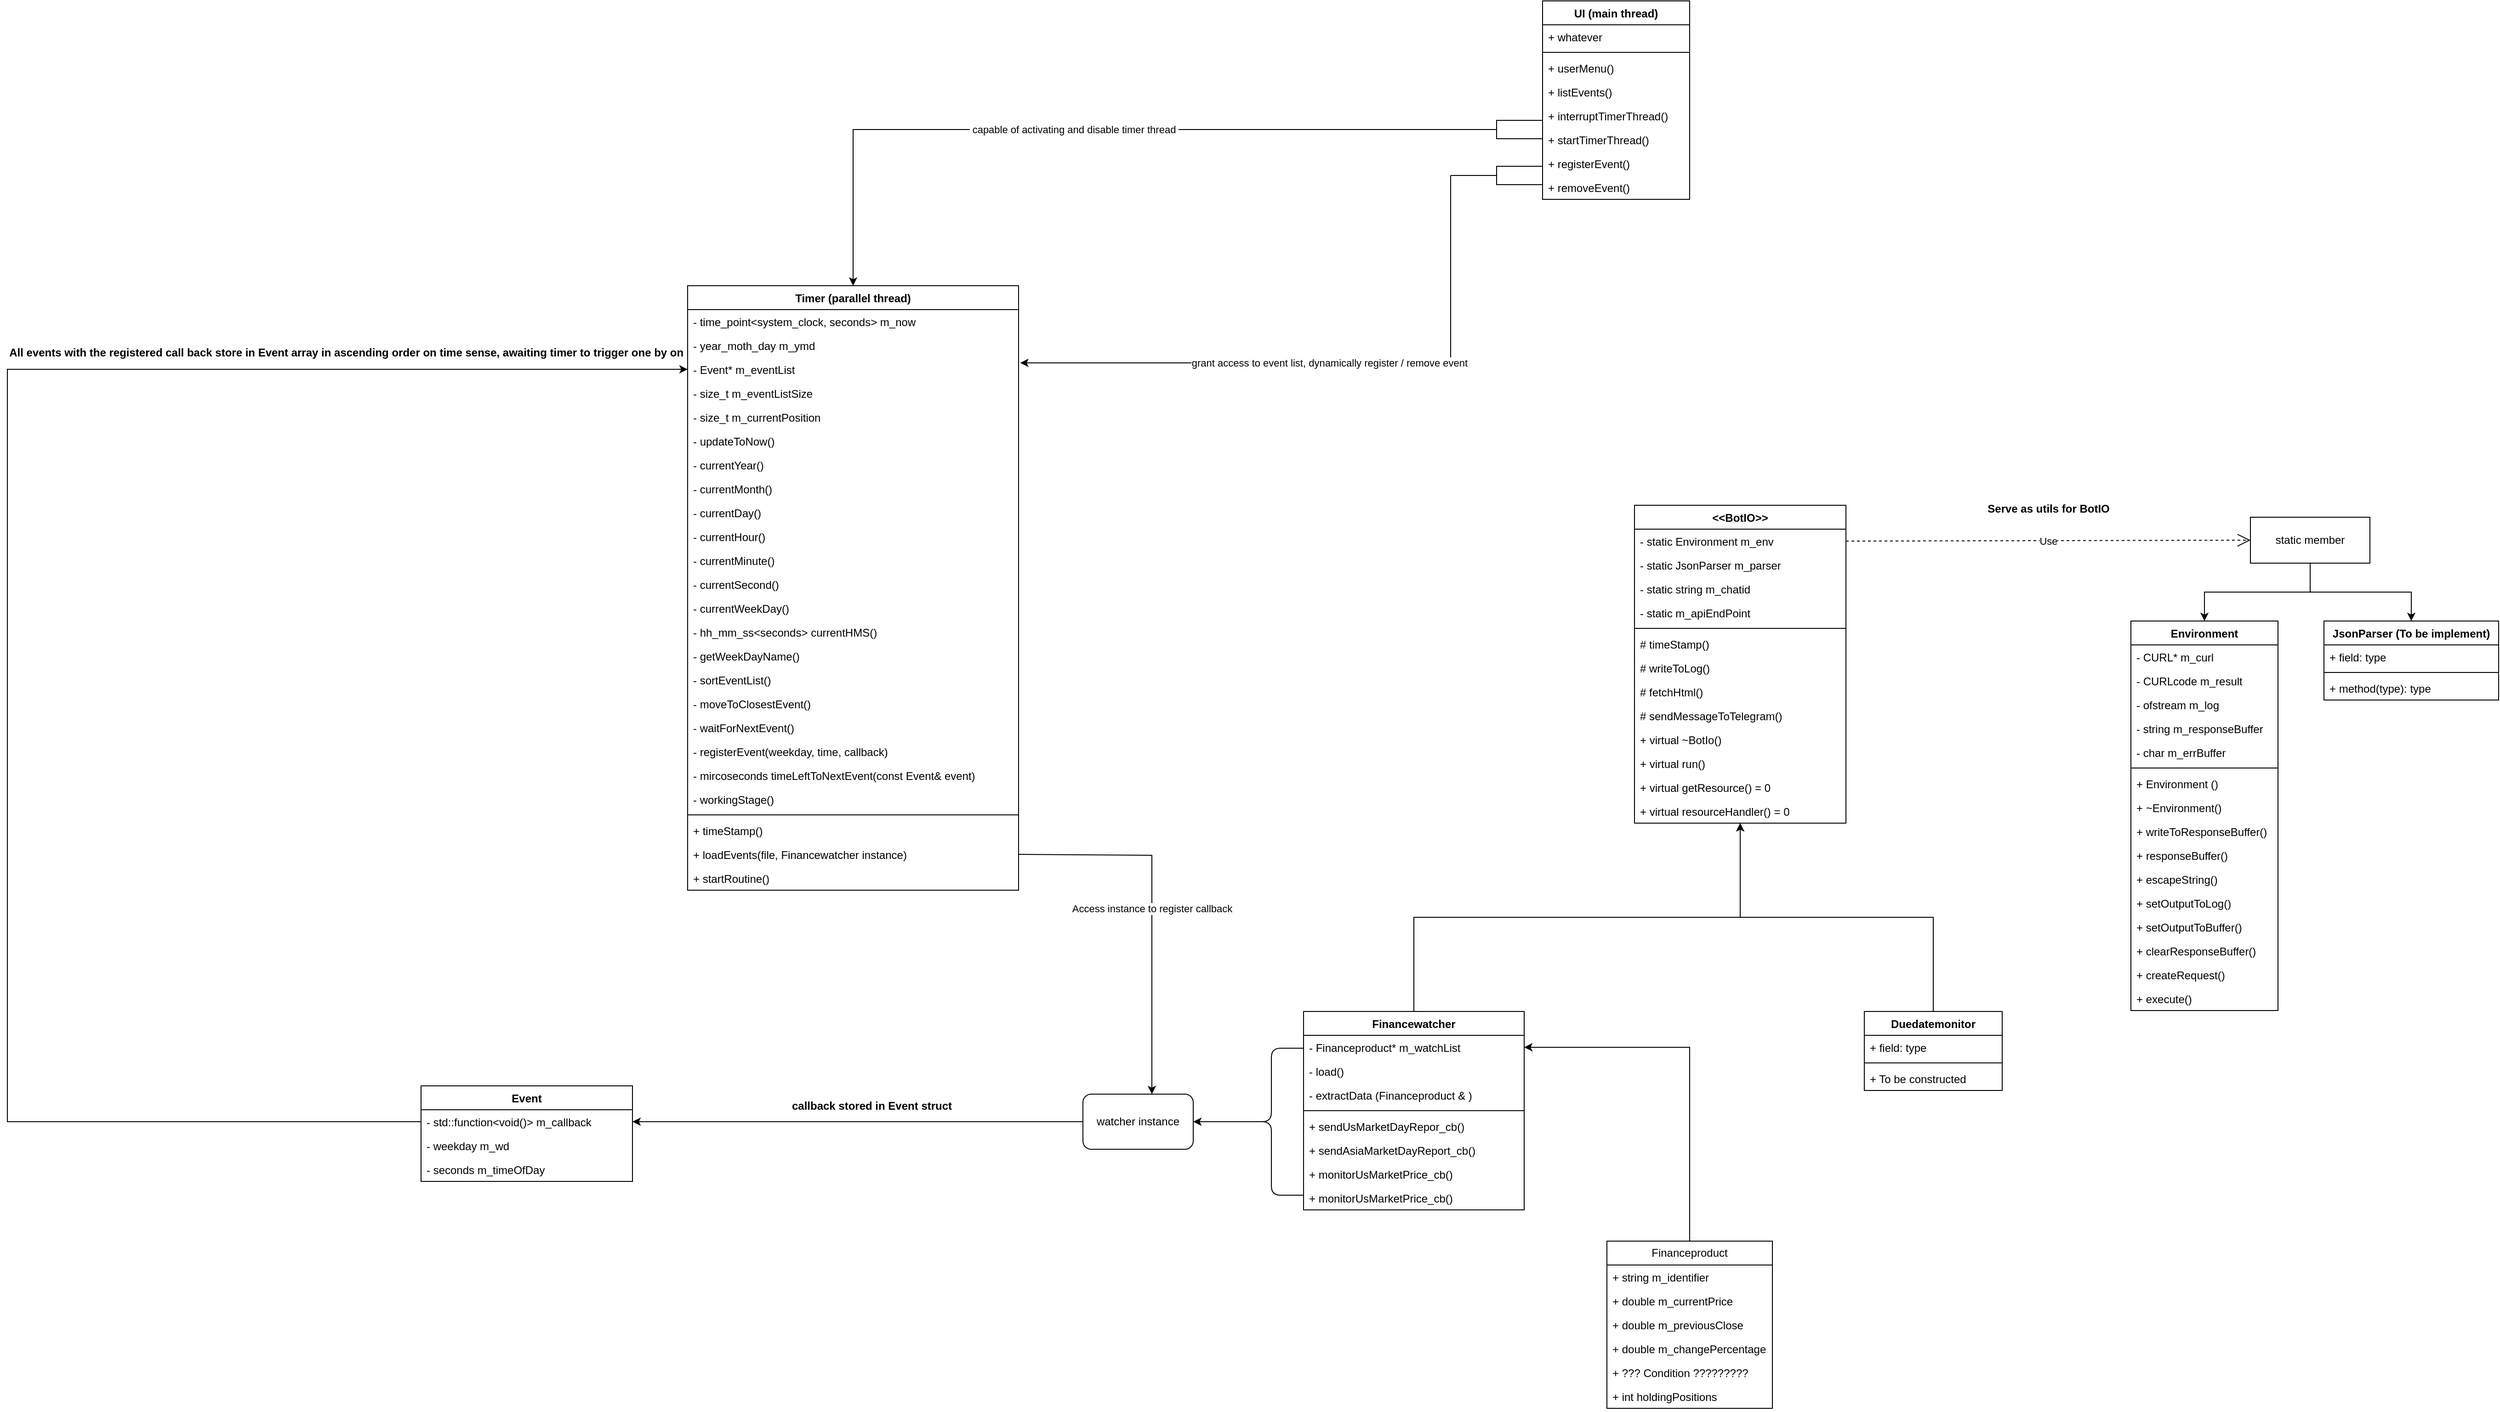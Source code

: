 <mxfile version="21.1.7" type="device">
  <diagram name="Page-1" id="5J5VVOAlKyY7EiWgytS0">
    <mxGraphModel dx="4097" dy="2203" grid="1" gridSize="10" guides="1" tooltips="1" connect="1" arrows="1" fold="1" page="1" pageScale="1" pageWidth="850" pageHeight="1100" math="0" shadow="0">
      <root>
        <mxCell id="0" />
        <mxCell id="1" parent="0" />
        <mxCell id="GTCVx5229nEYQYkFBvmk-1" value="" style="edgeStyle=orthogonalEdgeStyle;rounded=0;orthogonalLoop=1;jettySize=auto;html=1;startArrow=classic;startFill=1;endArrow=none;endFill=0;entryX=0.5;entryY=0;entryDx=0;entryDy=0;exitX=0.5;exitY=1;exitDx=0;exitDy=0;" edge="1" parent="1" source="GTCVx5229nEYQYkFBvmk-2" target="GTCVx5229nEYQYkFBvmk-48">
          <mxGeometry relative="1" as="geometry" />
        </mxCell>
        <mxCell id="GTCVx5229nEYQYkFBvmk-2" value="&amp;lt;&amp;lt;BotIO&amp;gt;&amp;gt;" style="swimlane;fontStyle=1;align=center;verticalAlign=top;childLayout=stackLayout;horizontal=1;startSize=26;horizontalStack=0;resizeParent=1;resizeParentMax=0;resizeLast=0;collapsible=1;marginBottom=0;whiteSpace=wrap;html=1;" vertex="1" parent="1">
          <mxGeometry x="1910" y="1029" width="230" height="346" as="geometry" />
        </mxCell>
        <mxCell id="GTCVx5229nEYQYkFBvmk-3" value="- static Environment m_env" style="text;strokeColor=none;fillColor=none;align=left;verticalAlign=top;spacingLeft=4;spacingRight=4;overflow=hidden;rotatable=0;points=[[0,0.5],[1,0.5]];portConstraint=eastwest;whiteSpace=wrap;html=1;" vertex="1" parent="GTCVx5229nEYQYkFBvmk-2">
          <mxGeometry y="26" width="230" height="26" as="geometry" />
        </mxCell>
        <mxCell id="GTCVx5229nEYQYkFBvmk-4" value="- static JsonParser m_parser" style="text;strokeColor=none;fillColor=none;align=left;verticalAlign=top;spacingLeft=4;spacingRight=4;overflow=hidden;rotatable=0;points=[[0,0.5],[1,0.5]];portConstraint=eastwest;whiteSpace=wrap;html=1;" vertex="1" parent="GTCVx5229nEYQYkFBvmk-2">
          <mxGeometry y="52" width="230" height="26" as="geometry" />
        </mxCell>
        <mxCell id="GTCVx5229nEYQYkFBvmk-5" value="- static string m_chatid" style="text;strokeColor=none;fillColor=none;align=left;verticalAlign=top;spacingLeft=4;spacingRight=4;overflow=hidden;rotatable=0;points=[[0,0.5],[1,0.5]];portConstraint=eastwest;whiteSpace=wrap;html=1;" vertex="1" parent="GTCVx5229nEYQYkFBvmk-2">
          <mxGeometry y="78" width="230" height="26" as="geometry" />
        </mxCell>
        <mxCell id="GTCVx5229nEYQYkFBvmk-6" value="- static m_apiEndPoint" style="text;strokeColor=none;fillColor=none;align=left;verticalAlign=top;spacingLeft=4;spacingRight=4;overflow=hidden;rotatable=0;points=[[0,0.5],[1,0.5]];portConstraint=eastwest;whiteSpace=wrap;html=1;" vertex="1" parent="GTCVx5229nEYQYkFBvmk-2">
          <mxGeometry y="104" width="230" height="26" as="geometry" />
        </mxCell>
        <mxCell id="GTCVx5229nEYQYkFBvmk-7" value="" style="line;strokeWidth=1;fillColor=none;align=left;verticalAlign=middle;spacingTop=-1;spacingLeft=3;spacingRight=3;rotatable=0;labelPosition=right;points=[];portConstraint=eastwest;strokeColor=inherit;" vertex="1" parent="GTCVx5229nEYQYkFBvmk-2">
          <mxGeometry y="130" width="230" height="8" as="geometry" />
        </mxCell>
        <mxCell id="GTCVx5229nEYQYkFBvmk-8" value="# timeStamp()" style="text;strokeColor=none;fillColor=none;align=left;verticalAlign=top;spacingLeft=4;spacingRight=4;overflow=hidden;rotatable=0;points=[[0,0.5],[1,0.5]];portConstraint=eastwest;whiteSpace=wrap;html=1;" vertex="1" parent="GTCVx5229nEYQYkFBvmk-2">
          <mxGeometry y="138" width="230" height="26" as="geometry" />
        </mxCell>
        <mxCell id="GTCVx5229nEYQYkFBvmk-9" value="# writeToLog()" style="text;strokeColor=none;fillColor=none;align=left;verticalAlign=top;spacingLeft=4;spacingRight=4;overflow=hidden;rotatable=0;points=[[0,0.5],[1,0.5]];portConstraint=eastwest;whiteSpace=wrap;html=1;" vertex="1" parent="GTCVx5229nEYQYkFBvmk-2">
          <mxGeometry y="164" width="230" height="26" as="geometry" />
        </mxCell>
        <mxCell id="GTCVx5229nEYQYkFBvmk-10" value="# fetchHtml()" style="text;strokeColor=none;fillColor=none;align=left;verticalAlign=top;spacingLeft=4;spacingRight=4;overflow=hidden;rotatable=0;points=[[0,0.5],[1,0.5]];portConstraint=eastwest;whiteSpace=wrap;html=1;" vertex="1" parent="GTCVx5229nEYQYkFBvmk-2">
          <mxGeometry y="190" width="230" height="26" as="geometry" />
        </mxCell>
        <mxCell id="GTCVx5229nEYQYkFBvmk-11" value="# sendMessageToTelegram()" style="text;strokeColor=none;fillColor=none;align=left;verticalAlign=top;spacingLeft=4;spacingRight=4;overflow=hidden;rotatable=0;points=[[0,0.5],[1,0.5]];portConstraint=eastwest;whiteSpace=wrap;html=1;" vertex="1" parent="GTCVx5229nEYQYkFBvmk-2">
          <mxGeometry y="216" width="230" height="26" as="geometry" />
        </mxCell>
        <mxCell id="GTCVx5229nEYQYkFBvmk-12" value="+ virtual ~BotIo()" style="text;strokeColor=none;fillColor=none;align=left;verticalAlign=top;spacingLeft=4;spacingRight=4;overflow=hidden;rotatable=0;points=[[0,0.5],[1,0.5]];portConstraint=eastwest;whiteSpace=wrap;html=1;" vertex="1" parent="GTCVx5229nEYQYkFBvmk-2">
          <mxGeometry y="242" width="230" height="26" as="geometry" />
        </mxCell>
        <mxCell id="GTCVx5229nEYQYkFBvmk-13" value="+ virtual run()" style="text;strokeColor=none;fillColor=none;align=left;verticalAlign=top;spacingLeft=4;spacingRight=4;overflow=hidden;rotatable=0;points=[[0,0.5],[1,0.5]];portConstraint=eastwest;whiteSpace=wrap;html=1;" vertex="1" parent="GTCVx5229nEYQYkFBvmk-2">
          <mxGeometry y="268" width="230" height="26" as="geometry" />
        </mxCell>
        <mxCell id="GTCVx5229nEYQYkFBvmk-14" value="+ virtual getResource() = 0" style="text;strokeColor=none;fillColor=none;align=left;verticalAlign=top;spacingLeft=4;spacingRight=4;overflow=hidden;rotatable=0;points=[[0,0.5],[1,0.5]];portConstraint=eastwest;whiteSpace=wrap;html=1;" vertex="1" parent="GTCVx5229nEYQYkFBvmk-2">
          <mxGeometry y="294" width="230" height="26" as="geometry" />
        </mxCell>
        <mxCell id="GTCVx5229nEYQYkFBvmk-15" value="+ virtual resourceHandler() = 0" style="text;strokeColor=none;fillColor=none;align=left;verticalAlign=top;spacingLeft=4;spacingRight=4;overflow=hidden;rotatable=0;points=[[0,0.5],[1,0.5]];portConstraint=eastwest;whiteSpace=wrap;html=1;" vertex="1" parent="GTCVx5229nEYQYkFBvmk-2">
          <mxGeometry y="320" width="230" height="26" as="geometry" />
        </mxCell>
        <mxCell id="GTCVx5229nEYQYkFBvmk-16" value="JsonParser (To be implement)" style="swimlane;fontStyle=1;align=center;verticalAlign=top;childLayout=stackLayout;horizontal=1;startSize=26;horizontalStack=0;resizeParent=1;resizeParentMax=0;resizeLast=0;collapsible=1;marginBottom=0;whiteSpace=wrap;html=1;" vertex="1" parent="1">
          <mxGeometry x="2660" y="1155" width="190" height="86" as="geometry" />
        </mxCell>
        <mxCell id="GTCVx5229nEYQYkFBvmk-17" value="+ field: type" style="text;strokeColor=none;fillColor=none;align=left;verticalAlign=top;spacingLeft=4;spacingRight=4;overflow=hidden;rotatable=0;points=[[0,0.5],[1,0.5]];portConstraint=eastwest;whiteSpace=wrap;html=1;" vertex="1" parent="GTCVx5229nEYQYkFBvmk-16">
          <mxGeometry y="26" width="190" height="26" as="geometry" />
        </mxCell>
        <mxCell id="GTCVx5229nEYQYkFBvmk-18" value="" style="line;strokeWidth=1;fillColor=none;align=left;verticalAlign=middle;spacingTop=-1;spacingLeft=3;spacingRight=3;rotatable=0;labelPosition=right;points=[];portConstraint=eastwest;strokeColor=inherit;" vertex="1" parent="GTCVx5229nEYQYkFBvmk-16">
          <mxGeometry y="52" width="190" height="8" as="geometry" />
        </mxCell>
        <mxCell id="GTCVx5229nEYQYkFBvmk-19" value="+ method(type): type" style="text;strokeColor=none;fillColor=none;align=left;verticalAlign=top;spacingLeft=4;spacingRight=4;overflow=hidden;rotatable=0;points=[[0,0.5],[1,0.5]];portConstraint=eastwest;whiteSpace=wrap;html=1;" vertex="1" parent="GTCVx5229nEYQYkFBvmk-16">
          <mxGeometry y="60" width="190" height="26" as="geometry" />
        </mxCell>
        <mxCell id="GTCVx5229nEYQYkFBvmk-20" value="Environment" style="swimlane;fontStyle=1;align=center;verticalAlign=top;childLayout=stackLayout;horizontal=1;startSize=26;horizontalStack=0;resizeParent=1;resizeParentMax=0;resizeLast=0;collapsible=1;marginBottom=0;whiteSpace=wrap;html=1;" vertex="1" parent="1">
          <mxGeometry x="2450" y="1155" width="160" height="424" as="geometry" />
        </mxCell>
        <mxCell id="GTCVx5229nEYQYkFBvmk-21" value="- CURL* m_curl" style="text;strokeColor=none;fillColor=none;align=left;verticalAlign=top;spacingLeft=4;spacingRight=4;overflow=hidden;rotatable=0;points=[[0,0.5],[1,0.5]];portConstraint=eastwest;whiteSpace=wrap;html=1;" vertex="1" parent="GTCVx5229nEYQYkFBvmk-20">
          <mxGeometry y="26" width="160" height="26" as="geometry" />
        </mxCell>
        <mxCell id="GTCVx5229nEYQYkFBvmk-22" value="- CURLcode m_result" style="text;strokeColor=none;fillColor=none;align=left;verticalAlign=top;spacingLeft=4;spacingRight=4;overflow=hidden;rotatable=0;points=[[0,0.5],[1,0.5]];portConstraint=eastwest;whiteSpace=wrap;html=1;" vertex="1" parent="GTCVx5229nEYQYkFBvmk-20">
          <mxGeometry y="52" width="160" height="26" as="geometry" />
        </mxCell>
        <mxCell id="GTCVx5229nEYQYkFBvmk-23" value="- ofstream m_log" style="text;strokeColor=none;fillColor=none;align=left;verticalAlign=top;spacingLeft=4;spacingRight=4;overflow=hidden;rotatable=0;points=[[0,0.5],[1,0.5]];portConstraint=eastwest;whiteSpace=wrap;html=1;" vertex="1" parent="GTCVx5229nEYQYkFBvmk-20">
          <mxGeometry y="78" width="160" height="26" as="geometry" />
        </mxCell>
        <mxCell id="GTCVx5229nEYQYkFBvmk-24" value="- string m_responseBuffer" style="text;strokeColor=none;fillColor=none;align=left;verticalAlign=top;spacingLeft=4;spacingRight=4;overflow=hidden;rotatable=0;points=[[0,0.5],[1,0.5]];portConstraint=eastwest;whiteSpace=wrap;html=1;" vertex="1" parent="GTCVx5229nEYQYkFBvmk-20">
          <mxGeometry y="104" width="160" height="26" as="geometry" />
        </mxCell>
        <mxCell id="GTCVx5229nEYQYkFBvmk-25" value="- char m_errBuffer" style="text;strokeColor=none;fillColor=none;align=left;verticalAlign=top;spacingLeft=4;spacingRight=4;overflow=hidden;rotatable=0;points=[[0,0.5],[1,0.5]];portConstraint=eastwest;whiteSpace=wrap;html=1;" vertex="1" parent="GTCVx5229nEYQYkFBvmk-20">
          <mxGeometry y="130" width="160" height="26" as="geometry" />
        </mxCell>
        <mxCell id="GTCVx5229nEYQYkFBvmk-26" value="" style="line;strokeWidth=1;fillColor=none;align=left;verticalAlign=middle;spacingTop=-1;spacingLeft=3;spacingRight=3;rotatable=0;labelPosition=right;points=[];portConstraint=eastwest;strokeColor=inherit;" vertex="1" parent="GTCVx5229nEYQYkFBvmk-20">
          <mxGeometry y="156" width="160" height="8" as="geometry" />
        </mxCell>
        <mxCell id="GTCVx5229nEYQYkFBvmk-27" value="+ Environment ()&amp;nbsp;" style="text;strokeColor=none;fillColor=none;align=left;verticalAlign=top;spacingLeft=4;spacingRight=4;overflow=hidden;rotatable=0;points=[[0,0.5],[1,0.5]];portConstraint=eastwest;whiteSpace=wrap;html=1;" vertex="1" parent="GTCVx5229nEYQYkFBvmk-20">
          <mxGeometry y="164" width="160" height="26" as="geometry" />
        </mxCell>
        <mxCell id="GTCVx5229nEYQYkFBvmk-28" value="+ ~Environment()" style="text;strokeColor=none;fillColor=none;align=left;verticalAlign=top;spacingLeft=4;spacingRight=4;overflow=hidden;rotatable=0;points=[[0,0.5],[1,0.5]];portConstraint=eastwest;whiteSpace=wrap;html=1;" vertex="1" parent="GTCVx5229nEYQYkFBvmk-20">
          <mxGeometry y="190" width="160" height="26" as="geometry" />
        </mxCell>
        <mxCell id="GTCVx5229nEYQYkFBvmk-29" value="+ writeToResponseBuffer()" style="text;strokeColor=none;fillColor=none;align=left;verticalAlign=top;spacingLeft=4;spacingRight=4;overflow=hidden;rotatable=0;points=[[0,0.5],[1,0.5]];portConstraint=eastwest;whiteSpace=wrap;html=1;" vertex="1" parent="GTCVx5229nEYQYkFBvmk-20">
          <mxGeometry y="216" width="160" height="26" as="geometry" />
        </mxCell>
        <mxCell id="GTCVx5229nEYQYkFBvmk-30" value="+ responseBuffer()" style="text;strokeColor=none;fillColor=none;align=left;verticalAlign=top;spacingLeft=4;spacingRight=4;overflow=hidden;rotatable=0;points=[[0,0.5],[1,0.5]];portConstraint=eastwest;whiteSpace=wrap;html=1;" vertex="1" parent="GTCVx5229nEYQYkFBvmk-20">
          <mxGeometry y="242" width="160" height="26" as="geometry" />
        </mxCell>
        <mxCell id="GTCVx5229nEYQYkFBvmk-31" value="+ escapeString()" style="text;strokeColor=none;fillColor=none;align=left;verticalAlign=top;spacingLeft=4;spacingRight=4;overflow=hidden;rotatable=0;points=[[0,0.5],[1,0.5]];portConstraint=eastwest;whiteSpace=wrap;html=1;" vertex="1" parent="GTCVx5229nEYQYkFBvmk-20">
          <mxGeometry y="268" width="160" height="26" as="geometry" />
        </mxCell>
        <mxCell id="GTCVx5229nEYQYkFBvmk-32" value="+ setOutputToLog()" style="text;strokeColor=none;fillColor=none;align=left;verticalAlign=top;spacingLeft=4;spacingRight=4;overflow=hidden;rotatable=0;points=[[0,0.5],[1,0.5]];portConstraint=eastwest;whiteSpace=wrap;html=1;" vertex="1" parent="GTCVx5229nEYQYkFBvmk-20">
          <mxGeometry y="294" width="160" height="26" as="geometry" />
        </mxCell>
        <mxCell id="GTCVx5229nEYQYkFBvmk-33" value="+ setOutputToBuffer()" style="text;strokeColor=none;fillColor=none;align=left;verticalAlign=top;spacingLeft=4;spacingRight=4;overflow=hidden;rotatable=0;points=[[0,0.5],[1,0.5]];portConstraint=eastwest;whiteSpace=wrap;html=1;" vertex="1" parent="GTCVx5229nEYQYkFBvmk-20">
          <mxGeometry y="320" width="160" height="26" as="geometry" />
        </mxCell>
        <mxCell id="GTCVx5229nEYQYkFBvmk-34" value="+ clearResponseBuffer()" style="text;strokeColor=none;fillColor=none;align=left;verticalAlign=top;spacingLeft=4;spacingRight=4;overflow=hidden;rotatable=0;points=[[0,0.5],[1,0.5]];portConstraint=eastwest;whiteSpace=wrap;html=1;" vertex="1" parent="GTCVx5229nEYQYkFBvmk-20">
          <mxGeometry y="346" width="160" height="26" as="geometry" />
        </mxCell>
        <mxCell id="GTCVx5229nEYQYkFBvmk-36" value="+ createRequest()" style="text;strokeColor=none;fillColor=none;align=left;verticalAlign=top;spacingLeft=4;spacingRight=4;overflow=hidden;rotatable=0;points=[[0,0.5],[1,0.5]];portConstraint=eastwest;whiteSpace=wrap;html=1;" vertex="1" parent="GTCVx5229nEYQYkFBvmk-20">
          <mxGeometry y="372" width="160" height="26" as="geometry" />
        </mxCell>
        <mxCell id="GTCVx5229nEYQYkFBvmk-37" value="+ execute()" style="text;strokeColor=none;fillColor=none;align=left;verticalAlign=top;spacingLeft=4;spacingRight=4;overflow=hidden;rotatable=0;points=[[0,0.5],[1,0.5]];portConstraint=eastwest;whiteSpace=wrap;html=1;" vertex="1" parent="GTCVx5229nEYQYkFBvmk-20">
          <mxGeometry y="398" width="160" height="26" as="geometry" />
        </mxCell>
        <mxCell id="GTCVx5229nEYQYkFBvmk-38" style="edgeStyle=orthogonalEdgeStyle;rounded=0;orthogonalLoop=1;jettySize=auto;html=1;exitX=0.5;exitY=0;exitDx=0;exitDy=0;entryX=0.5;entryY=1;entryDx=0;entryDy=0;" edge="1" parent="1" source="GTCVx5229nEYQYkFBvmk-39" target="GTCVx5229nEYQYkFBvmk-2">
          <mxGeometry relative="1" as="geometry">
            <mxPoint x="2025" y="1449" as="targetPoint" />
          </mxGeometry>
        </mxCell>
        <mxCell id="GTCVx5229nEYQYkFBvmk-39" value="Financewatcher" style="swimlane;fontStyle=1;align=center;verticalAlign=top;childLayout=stackLayout;horizontal=1;startSize=26;horizontalStack=0;resizeParent=1;resizeParentMax=0;resizeLast=0;collapsible=1;marginBottom=0;whiteSpace=wrap;html=1;" vertex="1" parent="1">
          <mxGeometry x="1550" y="1580" width="240" height="216" as="geometry" />
        </mxCell>
        <mxCell id="GTCVx5229nEYQYkFBvmk-40" value="- Financeproduct* m_watchList" style="text;strokeColor=none;fillColor=none;align=left;verticalAlign=top;spacingLeft=4;spacingRight=4;overflow=hidden;rotatable=0;points=[[0,0.5],[1,0.5]];portConstraint=eastwest;whiteSpace=wrap;html=1;" vertex="1" parent="GTCVx5229nEYQYkFBvmk-39">
          <mxGeometry y="26" width="240" height="26" as="geometry" />
        </mxCell>
        <mxCell id="GTCVx5229nEYQYkFBvmk-41" value="- load()" style="text;strokeColor=none;fillColor=none;align=left;verticalAlign=top;spacingLeft=4;spacingRight=4;overflow=hidden;rotatable=0;points=[[0,0.5],[1,0.5]];portConstraint=eastwest;whiteSpace=wrap;html=1;" vertex="1" parent="GTCVx5229nEYQYkFBvmk-39">
          <mxGeometry y="52" width="240" height="26" as="geometry" />
        </mxCell>
        <mxCell id="GTCVx5229nEYQYkFBvmk-42" value="- extractData (Financeproduct &amp;amp; )" style="text;strokeColor=none;fillColor=none;align=left;verticalAlign=top;spacingLeft=4;spacingRight=4;overflow=hidden;rotatable=0;points=[[0,0.5],[1,0.5]];portConstraint=eastwest;whiteSpace=wrap;html=1;" vertex="1" parent="GTCVx5229nEYQYkFBvmk-39">
          <mxGeometry y="78" width="240" height="26" as="geometry" />
        </mxCell>
        <mxCell id="GTCVx5229nEYQYkFBvmk-43" value="" style="line;strokeWidth=1;fillColor=none;align=left;verticalAlign=middle;spacingTop=-1;spacingLeft=3;spacingRight=3;rotatable=0;labelPosition=right;points=[];portConstraint=eastwest;strokeColor=inherit;" vertex="1" parent="GTCVx5229nEYQYkFBvmk-39">
          <mxGeometry y="104" width="240" height="8" as="geometry" />
        </mxCell>
        <mxCell id="GTCVx5229nEYQYkFBvmk-44" value="+ sendUsMarketDayRepor_cb()" style="text;strokeColor=none;fillColor=none;align=left;verticalAlign=top;spacingLeft=4;spacingRight=4;overflow=hidden;rotatable=0;points=[[0,0.5],[1,0.5]];portConstraint=eastwest;whiteSpace=wrap;html=1;" vertex="1" parent="GTCVx5229nEYQYkFBvmk-39">
          <mxGeometry y="112" width="240" height="26" as="geometry" />
        </mxCell>
        <mxCell id="GTCVx5229nEYQYkFBvmk-45" value="+&amp;nbsp;sendAsiaMarketDayReport_cb()" style="text;strokeColor=none;fillColor=none;align=left;verticalAlign=top;spacingLeft=4;spacingRight=4;overflow=hidden;rotatable=0;points=[[0,0.5],[1,0.5]];portConstraint=eastwest;whiteSpace=wrap;html=1;" vertex="1" parent="GTCVx5229nEYQYkFBvmk-39">
          <mxGeometry y="138" width="240" height="26" as="geometry" />
        </mxCell>
        <mxCell id="GTCVx5229nEYQYkFBvmk-46" value="+&amp;nbsp;monitorUsMarketPrice_cb()" style="text;strokeColor=none;fillColor=none;align=left;verticalAlign=top;spacingLeft=4;spacingRight=4;overflow=hidden;rotatable=0;points=[[0,0.5],[1,0.5]];portConstraint=eastwest;whiteSpace=wrap;html=1;" vertex="1" parent="GTCVx5229nEYQYkFBvmk-39">
          <mxGeometry y="164" width="240" height="26" as="geometry" />
        </mxCell>
        <mxCell id="GTCVx5229nEYQYkFBvmk-47" value="+&amp;nbsp;monitorUsMarketPrice_cb()" style="text;strokeColor=none;fillColor=none;align=left;verticalAlign=top;spacingLeft=4;spacingRight=4;overflow=hidden;rotatable=0;points=[[0,0.5],[1,0.5]];portConstraint=eastwest;whiteSpace=wrap;html=1;" vertex="1" parent="GTCVx5229nEYQYkFBvmk-39">
          <mxGeometry y="190" width="240" height="26" as="geometry" />
        </mxCell>
        <mxCell id="GTCVx5229nEYQYkFBvmk-48" value="Duedatemonitor" style="swimlane;fontStyle=1;align=center;verticalAlign=top;childLayout=stackLayout;horizontal=1;startSize=26;horizontalStack=0;resizeParent=1;resizeParentMax=0;resizeLast=0;collapsible=1;marginBottom=0;whiteSpace=wrap;html=1;" vertex="1" parent="1">
          <mxGeometry x="2160" y="1580" width="150" height="86" as="geometry" />
        </mxCell>
        <mxCell id="GTCVx5229nEYQYkFBvmk-49" value="+ field: type" style="text;strokeColor=none;fillColor=none;align=left;verticalAlign=top;spacingLeft=4;spacingRight=4;overflow=hidden;rotatable=0;points=[[0,0.5],[1,0.5]];portConstraint=eastwest;whiteSpace=wrap;html=1;" vertex="1" parent="GTCVx5229nEYQYkFBvmk-48">
          <mxGeometry y="26" width="150" height="26" as="geometry" />
        </mxCell>
        <mxCell id="GTCVx5229nEYQYkFBvmk-50" value="" style="line;strokeWidth=1;fillColor=none;align=left;verticalAlign=middle;spacingTop=-1;spacingLeft=3;spacingRight=3;rotatable=0;labelPosition=right;points=[];portConstraint=eastwest;strokeColor=inherit;" vertex="1" parent="GTCVx5229nEYQYkFBvmk-48">
          <mxGeometry y="52" width="150" height="8" as="geometry" />
        </mxCell>
        <mxCell id="GTCVx5229nEYQYkFBvmk-51" value="+ To be constructed" style="text;strokeColor=none;fillColor=none;align=left;verticalAlign=top;spacingLeft=4;spacingRight=4;overflow=hidden;rotatable=0;points=[[0,0.5],[1,0.5]];portConstraint=eastwest;whiteSpace=wrap;html=1;" vertex="1" parent="GTCVx5229nEYQYkFBvmk-48">
          <mxGeometry y="60" width="150" height="26" as="geometry" />
        </mxCell>
        <mxCell id="GTCVx5229nEYQYkFBvmk-52" style="edgeStyle=orthogonalEdgeStyle;rounded=0;orthogonalLoop=1;jettySize=auto;html=1;exitX=0.5;exitY=1;exitDx=0;exitDy=0;" edge="1" parent="1" source="GTCVx5229nEYQYkFBvmk-55" target="GTCVx5229nEYQYkFBvmk-16">
          <mxGeometry relative="1" as="geometry" />
        </mxCell>
        <mxCell id="GTCVx5229nEYQYkFBvmk-53" style="edgeStyle=orthogonalEdgeStyle;rounded=0;orthogonalLoop=1;jettySize=auto;html=1;exitX=0.5;exitY=1;exitDx=0;exitDy=0;entryX=0.5;entryY=0;entryDx=0;entryDy=0;" edge="1" parent="1" source="GTCVx5229nEYQYkFBvmk-55" target="GTCVx5229nEYQYkFBvmk-20">
          <mxGeometry relative="1" as="geometry" />
        </mxCell>
        <mxCell id="GTCVx5229nEYQYkFBvmk-55" value="static member" style="rounded=0;whiteSpace=wrap;html=1;" vertex="1" parent="1">
          <mxGeometry x="2580" y="1042" width="130" height="50" as="geometry" />
        </mxCell>
        <mxCell id="GTCVx5229nEYQYkFBvmk-108" style="edgeStyle=orthogonalEdgeStyle;rounded=0;orthogonalLoop=1;jettySize=auto;html=1;exitX=0.5;exitY=0;exitDx=0;exitDy=0;entryX=1;entryY=0.5;entryDx=0;entryDy=0;" edge="1" parent="1" source="GTCVx5229nEYQYkFBvmk-57" target="GTCVx5229nEYQYkFBvmk-40">
          <mxGeometry relative="1" as="geometry" />
        </mxCell>
        <mxCell id="GTCVx5229nEYQYkFBvmk-57" value="Financeproduct" style="swimlane;fontStyle=0;childLayout=stackLayout;horizontal=1;startSize=26;fillColor=none;horizontalStack=0;resizeParent=1;resizeParentMax=0;resizeLast=0;collapsible=1;marginBottom=0;whiteSpace=wrap;html=1;" vertex="1" parent="1">
          <mxGeometry x="1880" y="1830" width="180" height="182" as="geometry" />
        </mxCell>
        <mxCell id="GTCVx5229nEYQYkFBvmk-58" value="+ string m_identifier" style="text;strokeColor=none;fillColor=none;align=left;verticalAlign=top;spacingLeft=4;spacingRight=4;overflow=hidden;rotatable=0;points=[[0,0.5],[1,0.5]];portConstraint=eastwest;whiteSpace=wrap;html=1;" vertex="1" parent="GTCVx5229nEYQYkFBvmk-57">
          <mxGeometry y="26" width="180" height="26" as="geometry" />
        </mxCell>
        <mxCell id="GTCVx5229nEYQYkFBvmk-59" value="+ double m_currentPrice" style="text;strokeColor=none;fillColor=none;align=left;verticalAlign=top;spacingLeft=4;spacingRight=4;overflow=hidden;rotatable=0;points=[[0,0.5],[1,0.5]];portConstraint=eastwest;whiteSpace=wrap;html=1;" vertex="1" parent="GTCVx5229nEYQYkFBvmk-57">
          <mxGeometry y="52" width="180" height="26" as="geometry" />
        </mxCell>
        <mxCell id="GTCVx5229nEYQYkFBvmk-60" value="+ double m_previousClose" style="text;strokeColor=none;fillColor=none;align=left;verticalAlign=top;spacingLeft=4;spacingRight=4;overflow=hidden;rotatable=0;points=[[0,0.5],[1,0.5]];portConstraint=eastwest;whiteSpace=wrap;html=1;" vertex="1" parent="GTCVx5229nEYQYkFBvmk-57">
          <mxGeometry y="78" width="180" height="26" as="geometry" />
        </mxCell>
        <mxCell id="GTCVx5229nEYQYkFBvmk-61" value="+ double m_changePercentage" style="text;strokeColor=none;fillColor=none;align=left;verticalAlign=top;spacingLeft=4;spacingRight=4;overflow=hidden;rotatable=0;points=[[0,0.5],[1,0.5]];portConstraint=eastwest;whiteSpace=wrap;html=1;" vertex="1" parent="GTCVx5229nEYQYkFBvmk-57">
          <mxGeometry y="104" width="180" height="26" as="geometry" />
        </mxCell>
        <mxCell id="GTCVx5229nEYQYkFBvmk-62" value="+ ??? Condition ?????????" style="text;strokeColor=none;fillColor=none;align=left;verticalAlign=top;spacingLeft=4;spacingRight=4;overflow=hidden;rotatable=0;points=[[0,0.5],[1,0.5]];portConstraint=eastwest;whiteSpace=wrap;html=1;" vertex="1" parent="GTCVx5229nEYQYkFBvmk-57">
          <mxGeometry y="130" width="180" height="26" as="geometry" />
        </mxCell>
        <mxCell id="GTCVx5229nEYQYkFBvmk-63" value="+ int holdingPositions" style="text;strokeColor=none;fillColor=none;align=left;verticalAlign=top;spacingLeft=4;spacingRight=4;overflow=hidden;rotatable=0;points=[[0,0.5],[1,0.5]];portConstraint=eastwest;whiteSpace=wrap;html=1;" vertex="1" parent="GTCVx5229nEYQYkFBvmk-57">
          <mxGeometry y="156" width="180" height="26" as="geometry" />
        </mxCell>
        <mxCell id="GTCVx5229nEYQYkFBvmk-72" value="Event" style="swimlane;fontStyle=1;align=center;verticalAlign=top;childLayout=stackLayout;horizontal=1;startSize=26;horizontalStack=0;resizeParent=1;resizeParentMax=0;resizeLast=0;collapsible=1;marginBottom=0;whiteSpace=wrap;html=1;" vertex="1" parent="1">
          <mxGeometry x="590" y="1661" width="230" height="104" as="geometry" />
        </mxCell>
        <mxCell id="GTCVx5229nEYQYkFBvmk-106" value="- std::function&amp;lt;void()&amp;gt; m_callback" style="text;strokeColor=none;fillColor=none;align=left;verticalAlign=top;spacingLeft=4;spacingRight=4;overflow=hidden;rotatable=0;points=[[0,0.5],[1,0.5]];portConstraint=eastwest;whiteSpace=wrap;html=1;" vertex="1" parent="GTCVx5229nEYQYkFBvmk-72">
          <mxGeometry y="26" width="230" height="26" as="geometry" />
        </mxCell>
        <mxCell id="GTCVx5229nEYQYkFBvmk-105" value="- weekday m_wd" style="text;strokeColor=none;fillColor=none;align=left;verticalAlign=top;spacingLeft=4;spacingRight=4;overflow=hidden;rotatable=0;points=[[0,0.5],[1,0.5]];portConstraint=eastwest;whiteSpace=wrap;html=1;" vertex="1" parent="GTCVx5229nEYQYkFBvmk-72">
          <mxGeometry y="52" width="230" height="26" as="geometry" />
        </mxCell>
        <mxCell id="GTCVx5229nEYQYkFBvmk-73" value="- seconds m_timeOfDay" style="text;strokeColor=none;fillColor=none;align=left;verticalAlign=top;spacingLeft=4;spacingRight=4;overflow=hidden;rotatable=0;points=[[0,0.5],[1,0.5]];portConstraint=eastwest;whiteSpace=wrap;html=1;" vertex="1" parent="GTCVx5229nEYQYkFBvmk-72">
          <mxGeometry y="78" width="230" height="26" as="geometry" />
        </mxCell>
        <mxCell id="GTCVx5229nEYQYkFBvmk-76" value="Timer (parallel thread)" style="swimlane;fontStyle=1;align=center;verticalAlign=top;childLayout=stackLayout;horizontal=1;startSize=26;horizontalStack=0;resizeParent=1;resizeParentMax=0;resizeLast=0;collapsible=1;marginBottom=0;whiteSpace=wrap;html=1;" vertex="1" parent="1">
          <mxGeometry x="880" y="790" width="360" height="658" as="geometry" />
        </mxCell>
        <mxCell id="GTCVx5229nEYQYkFBvmk-77" value="- time_point&amp;lt;system_clock, seconds&amp;gt; m_now" style="text;strokeColor=none;fillColor=none;align=left;verticalAlign=top;spacingLeft=4;spacingRight=4;overflow=hidden;rotatable=0;points=[[0,0.5],[1,0.5]];portConstraint=eastwest;whiteSpace=wrap;html=1;" vertex="1" parent="GTCVx5229nEYQYkFBvmk-76">
          <mxGeometry y="26" width="360" height="26" as="geometry" />
        </mxCell>
        <mxCell id="GTCVx5229nEYQYkFBvmk-82" value="- year_moth_day m_ymd" style="text;strokeColor=none;fillColor=none;align=left;verticalAlign=top;spacingLeft=4;spacingRight=4;overflow=hidden;rotatable=0;points=[[0,0.5],[1,0.5]];portConstraint=eastwest;whiteSpace=wrap;html=1;" vertex="1" parent="GTCVx5229nEYQYkFBvmk-76">
          <mxGeometry y="52" width="360" height="26" as="geometry" />
        </mxCell>
        <mxCell id="GTCVx5229nEYQYkFBvmk-81" value="- Event* m_eventList" style="text;strokeColor=none;fillColor=none;align=left;verticalAlign=top;spacingLeft=4;spacingRight=4;overflow=hidden;rotatable=0;points=[[0,0.5],[1,0.5]];portConstraint=eastwest;whiteSpace=wrap;html=1;" vertex="1" parent="GTCVx5229nEYQYkFBvmk-76">
          <mxGeometry y="78" width="360" height="26" as="geometry" />
        </mxCell>
        <mxCell id="GTCVx5229nEYQYkFBvmk-83" value="- size_t m_eventListSize" style="text;strokeColor=none;fillColor=none;align=left;verticalAlign=top;spacingLeft=4;spacingRight=4;overflow=hidden;rotatable=0;points=[[0,0.5],[1,0.5]];portConstraint=eastwest;whiteSpace=wrap;html=1;" vertex="1" parent="GTCVx5229nEYQYkFBvmk-76">
          <mxGeometry y="104" width="360" height="26" as="geometry" />
        </mxCell>
        <mxCell id="GTCVx5229nEYQYkFBvmk-84" value="- size_t m_currentPosition" style="text;strokeColor=none;fillColor=none;align=left;verticalAlign=top;spacingLeft=4;spacingRight=4;overflow=hidden;rotatable=0;points=[[0,0.5],[1,0.5]];portConstraint=eastwest;whiteSpace=wrap;html=1;" vertex="1" parent="GTCVx5229nEYQYkFBvmk-76">
          <mxGeometry y="130" width="360" height="26" as="geometry" />
        </mxCell>
        <mxCell id="GTCVx5229nEYQYkFBvmk-91" value="- updateToNow()" style="text;strokeColor=none;fillColor=none;align=left;verticalAlign=top;spacingLeft=4;spacingRight=4;overflow=hidden;rotatable=0;points=[[0,0.5],[1,0.5]];portConstraint=eastwest;whiteSpace=wrap;html=1;" vertex="1" parent="GTCVx5229nEYQYkFBvmk-76">
          <mxGeometry y="156" width="360" height="26" as="geometry" />
        </mxCell>
        <mxCell id="GTCVx5229nEYQYkFBvmk-92" value="- currentYear()" style="text;strokeColor=none;fillColor=none;align=left;verticalAlign=top;spacingLeft=4;spacingRight=4;overflow=hidden;rotatable=0;points=[[0,0.5],[1,0.5]];portConstraint=eastwest;whiteSpace=wrap;html=1;" vertex="1" parent="GTCVx5229nEYQYkFBvmk-76">
          <mxGeometry y="182" width="360" height="26" as="geometry" />
        </mxCell>
        <mxCell id="GTCVx5229nEYQYkFBvmk-85" value="- currentMonth()" style="text;strokeColor=none;fillColor=none;align=left;verticalAlign=top;spacingLeft=4;spacingRight=4;overflow=hidden;rotatable=0;points=[[0,0.5],[1,0.5]];portConstraint=eastwest;whiteSpace=wrap;html=1;" vertex="1" parent="GTCVx5229nEYQYkFBvmk-76">
          <mxGeometry y="208" width="360" height="26" as="geometry" />
        </mxCell>
        <mxCell id="GTCVx5229nEYQYkFBvmk-86" value="- currentDay()" style="text;strokeColor=none;fillColor=none;align=left;verticalAlign=top;spacingLeft=4;spacingRight=4;overflow=hidden;rotatable=0;points=[[0,0.5],[1,0.5]];portConstraint=eastwest;whiteSpace=wrap;html=1;" vertex="1" parent="GTCVx5229nEYQYkFBvmk-76">
          <mxGeometry y="234" width="360" height="26" as="geometry" />
        </mxCell>
        <mxCell id="GTCVx5229nEYQYkFBvmk-87" value="- currentHour()" style="text;strokeColor=none;fillColor=none;align=left;verticalAlign=top;spacingLeft=4;spacingRight=4;overflow=hidden;rotatable=0;points=[[0,0.5],[1,0.5]];portConstraint=eastwest;whiteSpace=wrap;html=1;" vertex="1" parent="GTCVx5229nEYQYkFBvmk-76">
          <mxGeometry y="260" width="360" height="26" as="geometry" />
        </mxCell>
        <mxCell id="GTCVx5229nEYQYkFBvmk-88" value="- currentMinute()" style="text;strokeColor=none;fillColor=none;align=left;verticalAlign=top;spacingLeft=4;spacingRight=4;overflow=hidden;rotatable=0;points=[[0,0.5],[1,0.5]];portConstraint=eastwest;whiteSpace=wrap;html=1;" vertex="1" parent="GTCVx5229nEYQYkFBvmk-76">
          <mxGeometry y="286" width="360" height="26" as="geometry" />
        </mxCell>
        <mxCell id="GTCVx5229nEYQYkFBvmk-89" value="- currentSecond()" style="text;strokeColor=none;fillColor=none;align=left;verticalAlign=top;spacingLeft=4;spacingRight=4;overflow=hidden;rotatable=0;points=[[0,0.5],[1,0.5]];portConstraint=eastwest;whiteSpace=wrap;html=1;" vertex="1" parent="GTCVx5229nEYQYkFBvmk-76">
          <mxGeometry y="312" width="360" height="26" as="geometry" />
        </mxCell>
        <mxCell id="GTCVx5229nEYQYkFBvmk-90" value="- currentWeekDay()" style="text;strokeColor=none;fillColor=none;align=left;verticalAlign=top;spacingLeft=4;spacingRight=4;overflow=hidden;rotatable=0;points=[[0,0.5],[1,0.5]];portConstraint=eastwest;whiteSpace=wrap;html=1;" vertex="1" parent="GTCVx5229nEYQYkFBvmk-76">
          <mxGeometry y="338" width="360" height="26" as="geometry" />
        </mxCell>
        <mxCell id="GTCVx5229nEYQYkFBvmk-101" value="- hh_mm_ss&amp;lt;seconds&amp;gt; currentHMS()" style="text;strokeColor=none;fillColor=none;align=left;verticalAlign=top;spacingLeft=4;spacingRight=4;overflow=hidden;rotatable=0;points=[[0,0.5],[1,0.5]];portConstraint=eastwest;whiteSpace=wrap;html=1;" vertex="1" parent="GTCVx5229nEYQYkFBvmk-76">
          <mxGeometry y="364" width="360" height="26" as="geometry" />
        </mxCell>
        <mxCell id="GTCVx5229nEYQYkFBvmk-96" value="- getWeekDayName()" style="text;strokeColor=none;fillColor=none;align=left;verticalAlign=top;spacingLeft=4;spacingRight=4;overflow=hidden;rotatable=0;points=[[0,0.5],[1,0.5]];portConstraint=eastwest;whiteSpace=wrap;html=1;" vertex="1" parent="GTCVx5229nEYQYkFBvmk-76">
          <mxGeometry y="390" width="360" height="26" as="geometry" />
        </mxCell>
        <mxCell id="GTCVx5229nEYQYkFBvmk-94" value="- sortEventList()" style="text;strokeColor=none;fillColor=none;align=left;verticalAlign=top;spacingLeft=4;spacingRight=4;overflow=hidden;rotatable=0;points=[[0,0.5],[1,0.5]];portConstraint=eastwest;whiteSpace=wrap;html=1;" vertex="1" parent="GTCVx5229nEYQYkFBvmk-76">
          <mxGeometry y="416" width="360" height="26" as="geometry" />
        </mxCell>
        <mxCell id="GTCVx5229nEYQYkFBvmk-95" value="- moveToClosestEvent()" style="text;strokeColor=none;fillColor=none;align=left;verticalAlign=top;spacingLeft=4;spacingRight=4;overflow=hidden;rotatable=0;points=[[0,0.5],[1,0.5]];portConstraint=eastwest;whiteSpace=wrap;html=1;" vertex="1" parent="GTCVx5229nEYQYkFBvmk-76">
          <mxGeometry y="442" width="360" height="26" as="geometry" />
        </mxCell>
        <mxCell id="GTCVx5229nEYQYkFBvmk-98" value="- waitForNextEvent()" style="text;strokeColor=none;fillColor=none;align=left;verticalAlign=top;spacingLeft=4;spacingRight=4;overflow=hidden;rotatable=0;points=[[0,0.5],[1,0.5]];portConstraint=eastwest;whiteSpace=wrap;html=1;" vertex="1" parent="GTCVx5229nEYQYkFBvmk-76">
          <mxGeometry y="468" width="360" height="26" as="geometry" />
        </mxCell>
        <mxCell id="GTCVx5229nEYQYkFBvmk-97" value="- registerEvent(weekday, time, callback)" style="text;strokeColor=none;fillColor=none;align=left;verticalAlign=top;spacingLeft=4;spacingRight=4;overflow=hidden;rotatable=0;points=[[0,0.5],[1,0.5]];portConstraint=eastwest;whiteSpace=wrap;html=1;" vertex="1" parent="GTCVx5229nEYQYkFBvmk-76">
          <mxGeometry y="494" width="360" height="26" as="geometry" />
        </mxCell>
        <mxCell id="GTCVx5229nEYQYkFBvmk-103" value="- mircoseconds timeLeftToNextEvent(const Event&amp;amp; event)" style="text;strokeColor=none;fillColor=none;align=left;verticalAlign=top;spacingLeft=4;spacingRight=4;overflow=hidden;rotatable=0;points=[[0,0.5],[1,0.5]];portConstraint=eastwest;whiteSpace=wrap;html=1;" vertex="1" parent="GTCVx5229nEYQYkFBvmk-76">
          <mxGeometry y="520" width="360" height="26" as="geometry" />
        </mxCell>
        <mxCell id="GTCVx5229nEYQYkFBvmk-104" value="- workingStage()" style="text;strokeColor=none;fillColor=none;align=left;verticalAlign=top;spacingLeft=4;spacingRight=4;overflow=hidden;rotatable=0;points=[[0,0.5],[1,0.5]];portConstraint=eastwest;whiteSpace=wrap;html=1;" vertex="1" parent="GTCVx5229nEYQYkFBvmk-76">
          <mxGeometry y="546" width="360" height="26" as="geometry" />
        </mxCell>
        <mxCell id="GTCVx5229nEYQYkFBvmk-78" value="" style="line;strokeWidth=1;fillColor=none;align=left;verticalAlign=middle;spacingTop=-1;spacingLeft=3;spacingRight=3;rotatable=0;labelPosition=right;points=[];portConstraint=eastwest;strokeColor=inherit;" vertex="1" parent="GTCVx5229nEYQYkFBvmk-76">
          <mxGeometry y="572" width="360" height="8" as="geometry" />
        </mxCell>
        <mxCell id="GTCVx5229nEYQYkFBvmk-93" value="+ timeStamp()" style="text;strokeColor=none;fillColor=none;align=left;verticalAlign=top;spacingLeft=4;spacingRight=4;overflow=hidden;rotatable=0;points=[[0,0.5],[1,0.5]];portConstraint=eastwest;whiteSpace=wrap;html=1;" vertex="1" parent="GTCVx5229nEYQYkFBvmk-76">
          <mxGeometry y="580" width="360" height="26" as="geometry" />
        </mxCell>
        <mxCell id="GTCVx5229nEYQYkFBvmk-79" value="+ loadEvents(file, Financewatcher instance)" style="text;strokeColor=none;fillColor=none;align=left;verticalAlign=top;spacingLeft=4;spacingRight=4;overflow=hidden;rotatable=0;points=[[0,0.5],[1,0.5]];portConstraint=eastwest;whiteSpace=wrap;html=1;" vertex="1" parent="GTCVx5229nEYQYkFBvmk-76">
          <mxGeometry y="606" width="360" height="26" as="geometry" />
        </mxCell>
        <mxCell id="GTCVx5229nEYQYkFBvmk-102" value="+ startRoutine()" style="text;strokeColor=none;fillColor=none;align=left;verticalAlign=top;spacingLeft=4;spacingRight=4;overflow=hidden;rotatable=0;points=[[0,0.5],[1,0.5]];portConstraint=eastwest;whiteSpace=wrap;html=1;" vertex="1" parent="GTCVx5229nEYQYkFBvmk-76">
          <mxGeometry y="632" width="360" height="26" as="geometry" />
        </mxCell>
        <mxCell id="GTCVx5229nEYQYkFBvmk-114" value="callback stored in Event struct" style="text;align=center;fontStyle=1;verticalAlign=middle;spacingLeft=3;spacingRight=3;strokeColor=none;rotatable=0;points=[[0,0.5],[1,0.5]];portConstraint=eastwest;html=1;" vertex="1" parent="1">
          <mxGeometry x="1010" y="1670" width="140" height="26" as="geometry" />
        </mxCell>
        <mxCell id="GTCVx5229nEYQYkFBvmk-115" value="All events with the registered call back store in Event array in ascending order on time sense, awaiting timer to trigger one by on&amp;nbsp;" style="text;align=center;fontStyle=1;verticalAlign=middle;spacingLeft=3;spacingRight=3;strokeColor=none;rotatable=0;points=[[0,0.5],[1,0.5]];portConstraint=eastwest;html=1;" vertex="1" parent="1">
          <mxGeometry x="470" y="850" width="80" height="26" as="geometry" />
        </mxCell>
        <mxCell id="GTCVx5229nEYQYkFBvmk-116" style="edgeStyle=orthogonalEdgeStyle;rounded=0;orthogonalLoop=1;jettySize=auto;html=1;exitX=0;exitY=0.5;exitDx=0;exitDy=0;entryX=0;entryY=0.5;entryDx=0;entryDy=0;" edge="1" parent="1" source="GTCVx5229nEYQYkFBvmk-106" target="GTCVx5229nEYQYkFBvmk-81">
          <mxGeometry relative="1" as="geometry">
            <Array as="points">
              <mxPoint x="140" y="1700" />
              <mxPoint x="140" y="881" />
            </Array>
          </mxGeometry>
        </mxCell>
        <mxCell id="GTCVx5229nEYQYkFBvmk-118" value="Serve as utils for BotIO" style="text;align=center;fontStyle=1;verticalAlign=middle;spacingLeft=3;spacingRight=3;strokeColor=none;rotatable=0;points=[[0,0.5],[1,0.5]];portConstraint=eastwest;html=1;" vertex="1" parent="1">
          <mxGeometry x="2320" y="1020" width="80" height="26" as="geometry" />
        </mxCell>
        <mxCell id="GTCVx5229nEYQYkFBvmk-119" value="UI (main thread)" style="swimlane;fontStyle=1;align=center;verticalAlign=top;childLayout=stackLayout;horizontal=1;startSize=26;horizontalStack=0;resizeParent=1;resizeParentMax=0;resizeLast=0;collapsible=1;marginBottom=0;whiteSpace=wrap;html=1;" vertex="1" parent="1">
          <mxGeometry x="1810" y="480" width="160" height="216" as="geometry" />
        </mxCell>
        <mxCell id="GTCVx5229nEYQYkFBvmk-120" value="+ whatever" style="text;strokeColor=none;fillColor=none;align=left;verticalAlign=top;spacingLeft=4;spacingRight=4;overflow=hidden;rotatable=0;points=[[0,0.5],[1,0.5]];portConstraint=eastwest;whiteSpace=wrap;html=1;" vertex="1" parent="GTCVx5229nEYQYkFBvmk-119">
          <mxGeometry y="26" width="160" height="26" as="geometry" />
        </mxCell>
        <mxCell id="GTCVx5229nEYQYkFBvmk-121" value="" style="line;strokeWidth=1;fillColor=none;align=left;verticalAlign=middle;spacingTop=-1;spacingLeft=3;spacingRight=3;rotatable=0;labelPosition=right;points=[];portConstraint=eastwest;strokeColor=inherit;" vertex="1" parent="GTCVx5229nEYQYkFBvmk-119">
          <mxGeometry y="52" width="160" height="8" as="geometry" />
        </mxCell>
        <mxCell id="GTCVx5229nEYQYkFBvmk-125" value="+ userMenu()" style="text;strokeColor=none;fillColor=none;align=left;verticalAlign=top;spacingLeft=4;spacingRight=4;overflow=hidden;rotatable=0;points=[[0,0.5],[1,0.5]];portConstraint=eastwest;whiteSpace=wrap;html=1;" vertex="1" parent="GTCVx5229nEYQYkFBvmk-119">
          <mxGeometry y="60" width="160" height="26" as="geometry" />
        </mxCell>
        <mxCell id="GTCVx5229nEYQYkFBvmk-127" value="+ listEvents()" style="text;strokeColor=none;fillColor=none;align=left;verticalAlign=top;spacingLeft=4;spacingRight=4;overflow=hidden;rotatable=0;points=[[0,0.5],[1,0.5]];portConstraint=eastwest;whiteSpace=wrap;html=1;" vertex="1" parent="GTCVx5229nEYQYkFBvmk-119">
          <mxGeometry y="86" width="160" height="26" as="geometry" />
        </mxCell>
        <mxCell id="GTCVx5229nEYQYkFBvmk-124" value="+ interruptTimerThread()" style="text;strokeColor=none;fillColor=none;align=left;verticalAlign=top;spacingLeft=4;spacingRight=4;overflow=hidden;rotatable=0;points=[[0,0.5],[1,0.5]];portConstraint=eastwest;whiteSpace=wrap;html=1;" vertex="1" parent="GTCVx5229nEYQYkFBvmk-119">
          <mxGeometry y="112" width="160" height="26" as="geometry" />
        </mxCell>
        <mxCell id="GTCVx5229nEYQYkFBvmk-123" value="+ startTimerThread()" style="text;strokeColor=none;fillColor=none;align=left;verticalAlign=top;spacingLeft=4;spacingRight=4;overflow=hidden;rotatable=0;points=[[0,0.5],[1,0.5]];portConstraint=eastwest;whiteSpace=wrap;html=1;" vertex="1" parent="GTCVx5229nEYQYkFBvmk-119">
          <mxGeometry y="138" width="160" height="26" as="geometry" />
        </mxCell>
        <mxCell id="GTCVx5229nEYQYkFBvmk-122" value="+ registerEvent()" style="text;strokeColor=none;fillColor=none;align=left;verticalAlign=top;spacingLeft=4;spacingRight=4;overflow=hidden;rotatable=0;points=[[0,0.5],[1,0.5]];portConstraint=eastwest;whiteSpace=wrap;html=1;" vertex="1" parent="GTCVx5229nEYQYkFBvmk-119">
          <mxGeometry y="164" width="160" height="26" as="geometry" />
        </mxCell>
        <mxCell id="GTCVx5229nEYQYkFBvmk-126" value="+ removeEvent()" style="text;strokeColor=none;fillColor=none;align=left;verticalAlign=top;spacingLeft=4;spacingRight=4;overflow=hidden;rotatable=0;points=[[0,0.5],[1,0.5]];portConstraint=eastwest;whiteSpace=wrap;html=1;" vertex="1" parent="GTCVx5229nEYQYkFBvmk-119">
          <mxGeometry y="190" width="160" height="26" as="geometry" />
        </mxCell>
        <mxCell id="GTCVx5229nEYQYkFBvmk-137" value="" style="strokeWidth=1;html=1;shape=mxgraph.flowchart.annotation_2;align=left;labelPosition=right;pointerEvents=1;" vertex="1" parent="1">
          <mxGeometry x="1710" y="610" width="100" height="20" as="geometry" />
        </mxCell>
        <mxCell id="GTCVx5229nEYQYkFBvmk-140" value="" style="endArrow=classic;html=1;rounded=0;exitX=0;exitY=0.5;exitDx=0;exitDy=0;exitPerimeter=0;entryX=0.5;entryY=0;entryDx=0;entryDy=0;" edge="1" parent="1" source="GTCVx5229nEYQYkFBvmk-137" target="GTCVx5229nEYQYkFBvmk-76">
          <mxGeometry relative="1" as="geometry">
            <mxPoint x="1470" y="860" as="sourcePoint" />
            <mxPoint x="1570" y="860" as="targetPoint" />
            <Array as="points">
              <mxPoint x="1060" y="620" />
            </Array>
          </mxGeometry>
        </mxCell>
        <mxCell id="GTCVx5229nEYQYkFBvmk-141" value="&amp;nbsp;capable of activating and disable timer thread&amp;nbsp;" style="edgeLabel;resizable=0;html=1;align=center;verticalAlign=middle;" connectable="0" vertex="1" parent="GTCVx5229nEYQYkFBvmk-140">
          <mxGeometry relative="1" as="geometry" />
        </mxCell>
        <mxCell id="GTCVx5229nEYQYkFBvmk-142" value="Use" style="endArrow=open;endSize=12;dashed=1;html=1;rounded=0;exitX=1;exitY=0.5;exitDx=0;exitDy=0;entryX=0;entryY=0.5;entryDx=0;entryDy=0;" edge="1" parent="1" source="GTCVx5229nEYQYkFBvmk-3" target="GTCVx5229nEYQYkFBvmk-55">
          <mxGeometry width="160" relative="1" as="geometry">
            <mxPoint x="2160" y="950" as="sourcePoint" />
            <mxPoint x="2520" y="1060" as="targetPoint" />
          </mxGeometry>
        </mxCell>
        <mxCell id="GTCVx5229nEYQYkFBvmk-146" value="" style="endArrow=classic;html=1;rounded=0;entryX=1.005;entryY=0.231;entryDx=0;entryDy=0;entryPerimeter=0;exitX=0;exitY=0.5;exitDx=0;exitDy=0;exitPerimeter=0;" edge="1" parent="1" source="GTCVx5229nEYQYkFBvmk-148" target="GTCVx5229nEYQYkFBvmk-81">
          <mxGeometry relative="1" as="geometry">
            <mxPoint x="1650" y="740" as="sourcePoint" />
            <mxPoint x="1520" y="770" as="targetPoint" />
            <Array as="points">
              <mxPoint x="1710" y="874" />
            </Array>
          </mxGeometry>
        </mxCell>
        <mxCell id="GTCVx5229nEYQYkFBvmk-147" value="grant access to event list, dynamically register / remove event" style="edgeLabel;resizable=0;html=1;align=center;verticalAlign=middle;" connectable="0" vertex="1" parent="GTCVx5229nEYQYkFBvmk-146">
          <mxGeometry relative="1" as="geometry" />
        </mxCell>
        <mxCell id="GTCVx5229nEYQYkFBvmk-148" value="" style="strokeWidth=1;html=1;shape=mxgraph.flowchart.annotation_2;align=left;labelPosition=right;pointerEvents=1;" vertex="1" parent="1">
          <mxGeometry x="1710" y="660" width="100" height="20" as="geometry" />
        </mxCell>
        <mxCell id="GTCVx5229nEYQYkFBvmk-154" style="edgeStyle=orthogonalEdgeStyle;rounded=0;orthogonalLoop=1;jettySize=auto;html=1;exitX=0.1;exitY=0.5;exitDx=0;exitDy=0;exitPerimeter=0;entryX=1;entryY=0.5;entryDx=0;entryDy=0;" edge="1" parent="1" source="GTCVx5229nEYQYkFBvmk-149" target="GTCVx5229nEYQYkFBvmk-152">
          <mxGeometry relative="1" as="geometry" />
        </mxCell>
        <mxCell id="GTCVx5229nEYQYkFBvmk-149" value="" style="shape=curlyBracket;whiteSpace=wrap;html=1;rounded=1;labelPosition=left;verticalLabelPosition=middle;align=right;verticalAlign=middle;" vertex="1" parent="1">
          <mxGeometry x="1480" y="1620" width="70" height="160" as="geometry" />
        </mxCell>
        <mxCell id="GTCVx5229nEYQYkFBvmk-162" style="edgeStyle=orthogonalEdgeStyle;rounded=0;orthogonalLoop=1;jettySize=auto;html=1;exitX=0;exitY=0.5;exitDx=0;exitDy=0;entryX=1;entryY=0.5;entryDx=0;entryDy=0;" edge="1" parent="1" source="GTCVx5229nEYQYkFBvmk-152" target="GTCVx5229nEYQYkFBvmk-106">
          <mxGeometry relative="1" as="geometry" />
        </mxCell>
        <mxCell id="GTCVx5229nEYQYkFBvmk-152" value="watcher instance" style="whiteSpace=wrap;html=1;align=center;rounded=1;" vertex="1" parent="1">
          <mxGeometry x="1310" y="1670" width="120" height="60" as="geometry" />
        </mxCell>
        <mxCell id="GTCVx5229nEYQYkFBvmk-158" value="" style="endArrow=classic;html=1;rounded=0;exitX=1;exitY=0.5;exitDx=0;exitDy=0;" edge="1" parent="1" source="GTCVx5229nEYQYkFBvmk-79">
          <mxGeometry relative="1" as="geometry">
            <mxPoint x="1160" y="1570" as="sourcePoint" />
            <mxPoint x="1385" y="1670" as="targetPoint" />
            <Array as="points">
              <mxPoint x="1385" y="1410" />
            </Array>
          </mxGeometry>
        </mxCell>
        <mxCell id="GTCVx5229nEYQYkFBvmk-159" value="Access instance to register callback" style="edgeLabel;resizable=0;html=1;align=center;verticalAlign=middle;" connectable="0" vertex="1" parent="GTCVx5229nEYQYkFBvmk-158">
          <mxGeometry relative="1" as="geometry" />
        </mxCell>
      </root>
    </mxGraphModel>
  </diagram>
</mxfile>
